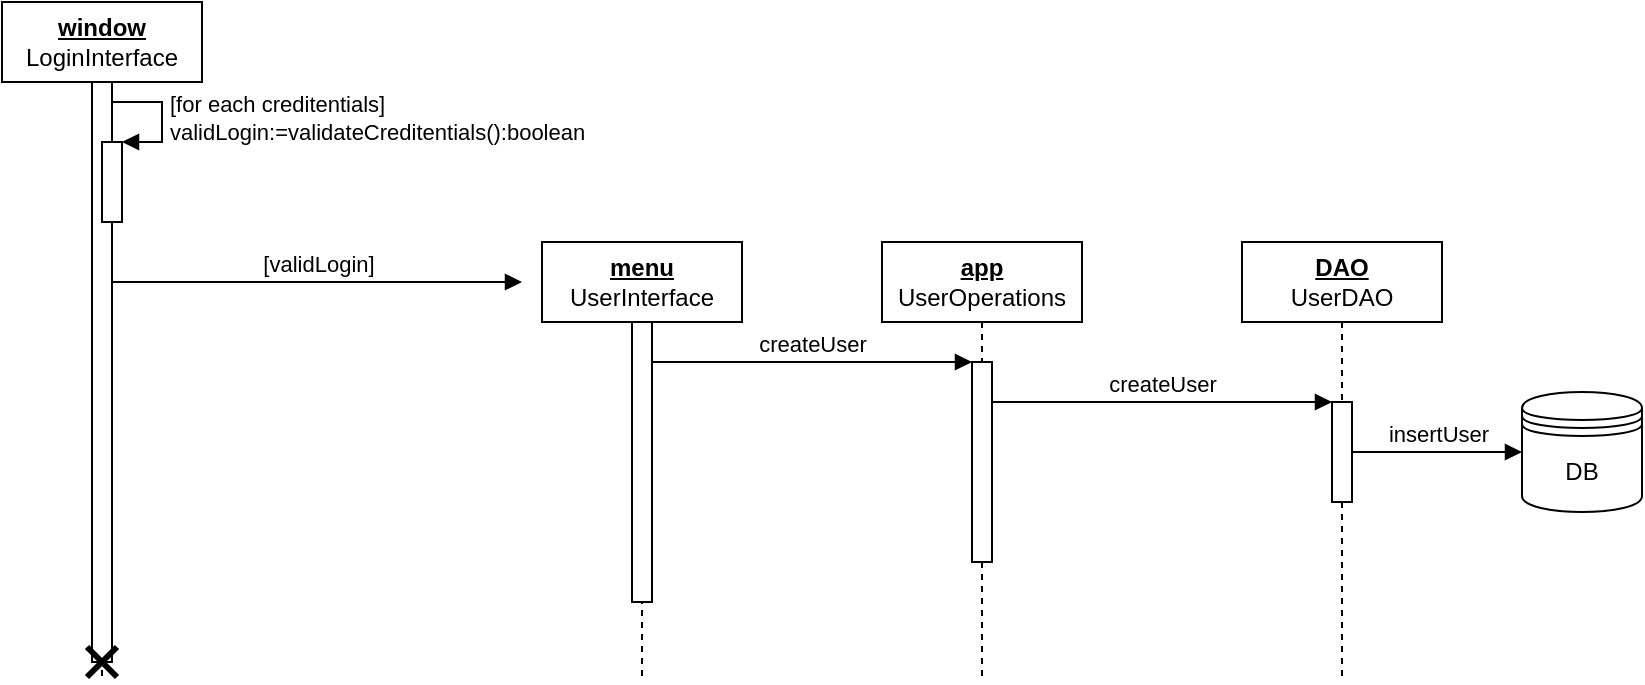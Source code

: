 <mxfile version="10.6.7" type="device"><diagram id="HfEKSTrBQKYfOWXiMVUd" name="Page-1"><mxGraphModel dx="1250" dy="582" grid="1" gridSize="10" guides="1" tooltips="1" connect="1" arrows="1" fold="1" page="1" pageScale="1" pageWidth="850" pageHeight="1100" math="0" shadow="0"><root><mxCell id="0"/><mxCell id="1" parent="0"/><mxCell id="7poXqzlTkQF6X1OZQWW7-1" value="&lt;u style=&quot;font-weight: bold&quot;&gt;window&lt;/u&gt;&lt;br&gt;LoginInterface&lt;br&gt;" style="shape=umlLifeline;perimeter=lifelinePerimeter;whiteSpace=wrap;html=1;container=1;collapsible=0;recursiveResize=0;outlineConnect=0;" parent="1" vertex="1"><mxGeometry x="20" y="20" width="100" height="337.5" as="geometry"/></mxCell><mxCell id="7poXqzlTkQF6X1OZQWW7-2" value="" style="html=1;points=[];perimeter=orthogonalPerimeter;" parent="7poXqzlTkQF6X1OZQWW7-1" vertex="1"><mxGeometry x="45" y="40" width="10" height="290" as="geometry"/></mxCell><mxCell id="7poXqzlTkQF6X1OZQWW7-5" value="[for each creditentials] &lt;br&gt;validLogin:=validateCreditentials():boolean" style="edgeStyle=orthogonalEdgeStyle;html=1;align=left;spacingLeft=2;endArrow=block;rounded=0;entryX=1;entryY=0;" parent="7poXqzlTkQF6X1OZQWW7-1" target="7poXqzlTkQF6X1OZQWW7-4" edge="1"><mxGeometry relative="1" as="geometry"><mxPoint x="55" y="50" as="sourcePoint"/><Array as="points"><mxPoint x="80" y="50"/></Array></mxGeometry></mxCell><mxCell id="7poXqzlTkQF6X1OZQWW7-4" value="" style="html=1;points=[];perimeter=orthogonalPerimeter;" parent="7poXqzlTkQF6X1OZQWW7-1" vertex="1"><mxGeometry x="50" y="70" width="10" height="40" as="geometry"/></mxCell><mxCell id="7poXqzlTkQF6X1OZQWW7-3" value="" style="shape=umlDestroy;whiteSpace=wrap;html=1;strokeWidth=3;" parent="7poXqzlTkQF6X1OZQWW7-1" vertex="1"><mxGeometry x="42.5" y="322.5" width="15" height="15" as="geometry"/></mxCell><mxCell id="7poXqzlTkQF6X1OZQWW7-11" value="&lt;b&gt;&lt;u&gt;menu&lt;/u&gt;&lt;/b&gt;&lt;br&gt;UserInterface&lt;br&gt;" style="shape=umlLifeline;perimeter=lifelinePerimeter;whiteSpace=wrap;html=1;container=1;collapsible=0;recursiveResize=0;outlineConnect=0;" parent="1" vertex="1"><mxGeometry x="290" y="140" width="100" height="220" as="geometry"/></mxCell><mxCell id="7poXqzlTkQF6X1OZQWW7-14" value="" style="html=1;points=[];perimeter=orthogonalPerimeter;" parent="7poXqzlTkQF6X1OZQWW7-11" vertex="1"><mxGeometry x="45" y="40" width="10" height="140" as="geometry"/></mxCell><mxCell id="7poXqzlTkQF6X1OZQWW7-15" value="&lt;b&gt;&lt;u&gt;app&lt;/u&gt;&lt;/b&gt;&lt;br&gt;UserOperations&lt;br&gt;" style="shape=umlLifeline;perimeter=lifelinePerimeter;whiteSpace=wrap;html=1;container=1;collapsible=0;recursiveResize=0;outlineConnect=0;" parent="1" vertex="1"><mxGeometry x="460" y="140" width="100" height="220" as="geometry"/></mxCell><mxCell id="7poXqzlTkQF6X1OZQWW7-17" value="" style="html=1;points=[];perimeter=orthogonalPerimeter;" parent="7poXqzlTkQF6X1OZQWW7-15" vertex="1"><mxGeometry x="45" y="60" width="10" height="100" as="geometry"/></mxCell><mxCell id="7poXqzlTkQF6X1OZQWW7-16" value="&lt;b&gt;&lt;u&gt;DAO&lt;/u&gt;&lt;/b&gt;&lt;br&gt;UserDAO&lt;br&gt;" style="shape=umlLifeline;perimeter=lifelinePerimeter;whiteSpace=wrap;html=1;container=1;collapsible=0;recursiveResize=0;outlineConnect=0;" parent="1" vertex="1"><mxGeometry x="640" y="140" width="100" height="220" as="geometry"/></mxCell><mxCell id="7poXqzlTkQF6X1OZQWW7-18" value="" style="html=1;points=[];perimeter=orthogonalPerimeter;" parent="7poXqzlTkQF6X1OZQWW7-16" vertex="1"><mxGeometry x="45" y="80" width="10" height="50" as="geometry"/></mxCell><mxCell id="7poXqzlTkQF6X1OZQWW7-19" value="createUser" style="html=1;verticalAlign=bottom;endArrow=block;" parent="1" source="7poXqzlTkQF6X1OZQWW7-14" edge="1"><mxGeometry width="80" relative="1" as="geometry"><mxPoint x="425" y="200" as="sourcePoint"/><mxPoint x="505" y="200" as="targetPoint"/></mxGeometry></mxCell><mxCell id="7poXqzlTkQF6X1OZQWW7-20" value="createUser" style="html=1;verticalAlign=bottom;endArrow=block;" parent="1" source="7poXqzlTkQF6X1OZQWW7-17" edge="1"><mxGeometry width="80" relative="1" as="geometry"><mxPoint x="525" y="220" as="sourcePoint"/><mxPoint x="685" y="220" as="targetPoint"/></mxGeometry></mxCell><mxCell id="7poXqzlTkQF6X1OZQWW7-21" value="DB" style="shape=datastore;whiteSpace=wrap;html=1;" parent="1" vertex="1"><mxGeometry x="780" y="215" width="60" height="60" as="geometry"/></mxCell><mxCell id="7poXqzlTkQF6X1OZQWW7-22" value="insertUser" style="html=1;verticalAlign=bottom;endArrow=block;entryX=0;entryY=0.5;entryDx=0;entryDy=0;" parent="1" source="7poXqzlTkQF6X1OZQWW7-18" target="7poXqzlTkQF6X1OZQWW7-21" edge="1"><mxGeometry width="80" relative="1" as="geometry"><mxPoint x="20" y="380" as="sourcePoint"/><mxPoint x="100" y="380" as="targetPoint"/></mxGeometry></mxCell><mxCell id="7poXqzlTkQF6X1OZQWW7-23" value="[validLogin]" style="html=1;verticalAlign=bottom;endArrow=block;" parent="1" source="7poXqzlTkQF6X1OZQWW7-2" edge="1"><mxGeometry width="80" relative="1" as="geometry"><mxPoint x="20" y="460" as="sourcePoint"/><mxPoint x="280" y="160" as="targetPoint"/></mxGeometry></mxCell></root></mxGraphModel></diagram></mxfile>